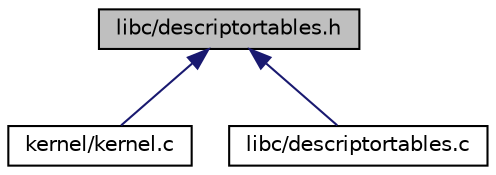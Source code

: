 digraph "libc/descriptortables.h"
{
  edge [fontname="Helvetica",fontsize="10",labelfontname="Helvetica",labelfontsize="10"];
  node [fontname="Helvetica",fontsize="10",shape=record];
  Node5 [label="libc/descriptortables.h",height=0.2,width=0.4,color="black", fillcolor="grey75", style="filled", fontcolor="black"];
  Node5 -> Node6 [dir="back",color="midnightblue",fontsize="10",style="solid"];
  Node6 [label="kernel/kernel.c",height=0.2,width=0.4,color="black", fillcolor="white", style="filled",URL="$a00020.html"];
  Node5 -> Node7 [dir="back",color="midnightblue",fontsize="10",style="solid"];
  Node7 [label="libc/descriptortables.c",height=0.2,width=0.4,color="black", fillcolor="white", style="filled",URL="$a00023.html"];
}
